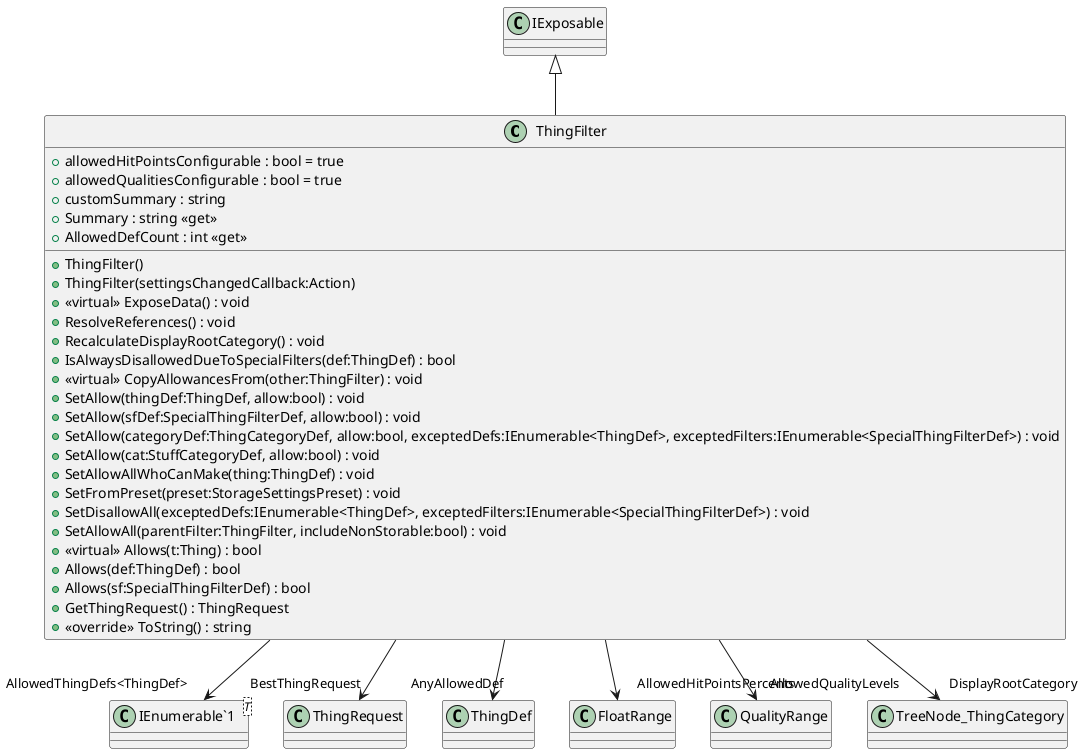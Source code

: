 @startuml
class ThingFilter {
    + allowedHitPointsConfigurable : bool = true
    + allowedQualitiesConfigurable : bool = true
    + customSummary : string
    + Summary : string <<get>>
    + AllowedDefCount : int <<get>>
    + ThingFilter()
    + ThingFilter(settingsChangedCallback:Action)
    + <<virtual>> ExposeData() : void
    + ResolveReferences() : void
    + RecalculateDisplayRootCategory() : void
    + IsAlwaysDisallowedDueToSpecialFilters(def:ThingDef) : bool
    + <<virtual>> CopyAllowancesFrom(other:ThingFilter) : void
    + SetAllow(thingDef:ThingDef, allow:bool) : void
    + SetAllow(sfDef:SpecialThingFilterDef, allow:bool) : void
    + SetAllow(categoryDef:ThingCategoryDef, allow:bool, exceptedDefs:IEnumerable<ThingDef>, exceptedFilters:IEnumerable<SpecialThingFilterDef>) : void
    + SetAllow(cat:StuffCategoryDef, allow:bool) : void
    + SetAllowAllWhoCanMake(thing:ThingDef) : void
    + SetFromPreset(preset:StorageSettingsPreset) : void
    + SetDisallowAll(exceptedDefs:IEnumerable<ThingDef>, exceptedFilters:IEnumerable<SpecialThingFilterDef>) : void
    + SetAllowAll(parentFilter:ThingFilter, includeNonStorable:bool) : void
    + <<virtual>> Allows(t:Thing) : bool
    + Allows(def:ThingDef) : bool
    + Allows(sf:SpecialThingFilterDef) : bool
    + GetThingRequest() : ThingRequest
    + <<override>> ToString() : string
}
class "IEnumerable`1"<T> {
}
IExposable <|-- ThingFilter
ThingFilter --> "BestThingRequest" ThingRequest
ThingFilter --> "AnyAllowedDef" ThingDef
ThingFilter --> "AllowedThingDefs<ThingDef>" "IEnumerable`1"
ThingFilter --> "AllowedHitPointsPercents" FloatRange
ThingFilter --> "AllowedQualityLevels" QualityRange
ThingFilter --> "DisplayRootCategory" TreeNode_ThingCategory
@enduml

